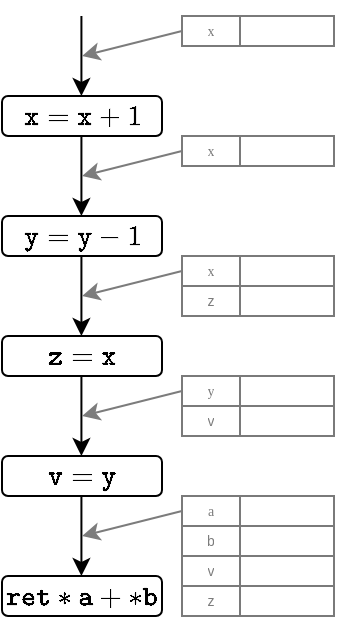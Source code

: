 <mxfile version="14.9.8" type="device"><diagram id="gXqvEYvIfMUXyQAqkQ-0" name="Page-1"><mxGraphModel dx="1178" dy="605" grid="1" gridSize="10" guides="1" tooltips="1" connect="1" arrows="1" fold="1" page="1" pageScale="1" pageWidth="827" pageHeight="1169" math="1" shadow="0"><root><mxCell id="0"/><mxCell id="1" parent="0"/><mxCell id="Z8V9XuOlsUOodl30CZaC-2" value="$$\mathtt{x} = \mathtt{x} + 1$$" style="rounded=1;whiteSpace=wrap;html=1;" vertex="1" parent="1"><mxGeometry x="280" y="160" width="80" height="20" as="geometry"/></mxCell><mxCell id="Z8V9XuOlsUOodl30CZaC-3" value="$$\mathtt{y} = \mathtt{y} - 1$$" style="rounded=1;whiteSpace=wrap;html=1;" vertex="1" parent="1"><mxGeometry x="280" y="220" width="80" height="20" as="geometry"/></mxCell><mxCell id="Z8V9XuOlsUOodl30CZaC-4" value="$$\mathtt{ret} * \mathtt{a} + * \mathtt{b}$$" style="rounded=1;whiteSpace=wrap;html=1;" vertex="1" parent="1"><mxGeometry x="280" y="400" width="80" height="20" as="geometry"/></mxCell><mxCell id="Z8V9XuOlsUOodl30CZaC-5" value="$$\mathtt{v} = \mathtt{y}$$" style="rounded=1;whiteSpace=wrap;html=1;" vertex="1" parent="1"><mxGeometry x="280" y="340" width="80" height="20" as="geometry"/></mxCell><mxCell id="Z8V9XuOlsUOodl30CZaC-6" value="$$\mathtt{z} = \mathtt{x}$$" style="rounded=1;whiteSpace=wrap;html=1;" vertex="1" parent="1"><mxGeometry x="280" y="280" width="80" height="20" as="geometry"/></mxCell><mxCell id="Z8V9XuOlsUOodl30CZaC-12" value="" style="endArrow=classic;html=1;" edge="1" parent="1"><mxGeometry width="50" height="50" relative="1" as="geometry"><mxPoint x="319.71" y="240" as="sourcePoint"/><mxPoint x="319.71" y="280" as="targetPoint"/></mxGeometry></mxCell><mxCell id="Z8V9XuOlsUOodl30CZaC-13" value="" style="endArrow=classic;html=1;" edge="1" parent="1"><mxGeometry width="50" height="50" relative="1" as="geometry"><mxPoint x="319.71" y="300" as="sourcePoint"/><mxPoint x="319.71" y="340" as="targetPoint"/></mxGeometry></mxCell><mxCell id="Z8V9XuOlsUOodl30CZaC-14" value="" style="endArrow=classic;html=1;" edge="1" parent="1"><mxGeometry width="50" height="50" relative="1" as="geometry"><mxPoint x="319.71" y="180" as="sourcePoint"/><mxPoint x="319.71" y="220" as="targetPoint"/></mxGeometry></mxCell><mxCell id="Z8V9XuOlsUOodl30CZaC-15" value="" style="endArrow=classic;html=1;" edge="1" parent="1"><mxGeometry width="50" height="50" relative="1" as="geometry"><mxPoint x="319.71" y="360" as="sourcePoint"/><mxPoint x="319.71" y="400" as="targetPoint"/></mxGeometry></mxCell><mxCell id="Z8V9XuOlsUOodl30CZaC-16" value="" style="endArrow=classic;html=1;strokeWidth=1;" edge="1" parent="1"><mxGeometry width="50" height="50" relative="1" as="geometry"><mxPoint x="319.71" y="120" as="sourcePoint"/><mxPoint x="319.71" y="160" as="targetPoint"/></mxGeometry></mxCell><mxCell id="Z8V9XuOlsUOodl30CZaC-30" value="" style="shape=table;startSize=0;container=1;collapsible=0;childLayout=tableLayout;fixedRows=0;verticalAlign=bottom;fontSize=9;arcSize=15;labelPosition=center;verticalLabelPosition=top;align=center;horizontal=1;whiteSpace=wrap;html=1;strokeColor=#7A7A7A;fillColor=#FFFFFF;" vertex="1" parent="1"><mxGeometry x="370" y="300" width="76" height="30" as="geometry"/></mxCell><mxCell id="Z8V9XuOlsUOodl30CZaC-31" value="" style="shape=partialRectangle;html=1;whiteSpace=wrap;collapsible=0;dropTarget=0;pointerEvents=0;fillColor=none;top=0;left=0;bottom=0;right=0;points=[[0,0.5],[1,0.5]];portConstraint=eastwest;" vertex="1" parent="Z8V9XuOlsUOodl30CZaC-30"><mxGeometry width="76" height="15" as="geometry"/></mxCell><mxCell id="Z8V9XuOlsUOodl30CZaC-32" value="&lt;font style=&quot;font-size: 7px&quot; color=&quot;#7a7a7a&quot;&gt;y&lt;/font&gt;" style="shape=partialRectangle;html=1;whiteSpace=wrap;connectable=0;top=0;left=0;bottom=0;right=0;overflow=hidden;pointerEvents=1;verticalAlign=middle;horizontal=1;fontSize=7;labelPosition=center;verticalLabelPosition=middle;align=center;fontFamily=Verdana;fillColor=none;" vertex="1" parent="Z8V9XuOlsUOodl30CZaC-31"><mxGeometry width="29" height="15" as="geometry"/></mxCell><mxCell id="Z8V9XuOlsUOodl30CZaC-33" value="" style="shape=partialRectangle;html=1;whiteSpace=wrap;connectable=0;top=0;left=0;bottom=0;right=0;overflow=hidden;pointerEvents=1;fillColor=none;" vertex="1" parent="Z8V9XuOlsUOodl30CZaC-31"><mxGeometry x="29" width="47" height="15" as="geometry"/></mxCell><mxCell id="Z8V9XuOlsUOodl30CZaC-35" value="" style="shape=partialRectangle;html=1;whiteSpace=wrap;collapsible=0;dropTarget=0;pointerEvents=0;fillColor=none;top=0;left=0;bottom=0;right=0;points=[[0,0.5],[1,0.5]];portConstraint=eastwest;" vertex="1" parent="Z8V9XuOlsUOodl30CZaC-30"><mxGeometry y="15" width="76" height="15" as="geometry"/></mxCell><mxCell id="Z8V9XuOlsUOodl30CZaC-36" value="&lt;font color=&quot;#7c7c7c&quot;&gt;v&lt;/font&gt;" style="shape=partialRectangle;html=1;whiteSpace=wrap;connectable=0;fillColor=none;top=0;left=0;bottom=0;right=0;overflow=hidden;pointerEvents=1;fontSize=7;" vertex="1" parent="Z8V9XuOlsUOodl30CZaC-35"><mxGeometry width="29" height="15" as="geometry"/></mxCell><mxCell id="Z8V9XuOlsUOodl30CZaC-37" value="" style="shape=partialRectangle;html=1;whiteSpace=wrap;connectable=0;fillColor=none;top=0;left=0;bottom=0;right=0;overflow=hidden;pointerEvents=1;" vertex="1" parent="Z8V9XuOlsUOodl30CZaC-35"><mxGeometry x="29" width="47" height="15" as="geometry"/></mxCell><mxCell id="Z8V9XuOlsUOodl30CZaC-137" value="" style="shape=table;startSize=0;container=1;collapsible=0;childLayout=tableLayout;fixedRows=0;verticalAlign=bottom;fontSize=9;arcSize=15;labelPosition=center;verticalLabelPosition=top;align=center;horizontal=1;whiteSpace=wrap;html=1;strokeColor=#7A7A7A;fillColor=#FFFFFF;" vertex="1" parent="1"><mxGeometry x="370" y="240" width="76" height="30" as="geometry"/></mxCell><mxCell id="Z8V9XuOlsUOodl30CZaC-138" value="" style="shape=partialRectangle;html=1;whiteSpace=wrap;collapsible=0;dropTarget=0;pointerEvents=0;fillColor=none;top=0;left=0;bottom=0;right=0;points=[[0,0.5],[1,0.5]];portConstraint=eastwest;" vertex="1" parent="Z8V9XuOlsUOodl30CZaC-137"><mxGeometry width="76" height="15" as="geometry"/></mxCell><mxCell id="Z8V9XuOlsUOodl30CZaC-139" value="&lt;font style=&quot;font-size: 7px&quot; color=&quot;#7a7a7a&quot;&gt;x&lt;/font&gt;" style="shape=partialRectangle;html=1;whiteSpace=wrap;connectable=0;top=0;left=0;bottom=0;right=0;overflow=hidden;pointerEvents=1;verticalAlign=middle;horizontal=1;fontSize=7;labelPosition=center;verticalLabelPosition=middle;align=center;fontFamily=Verdana;fillColor=none;" vertex="1" parent="Z8V9XuOlsUOodl30CZaC-138"><mxGeometry width="29" height="15" as="geometry"/></mxCell><mxCell id="Z8V9XuOlsUOodl30CZaC-140" value="" style="shape=partialRectangle;html=1;whiteSpace=wrap;connectable=0;top=0;left=0;bottom=0;right=0;overflow=hidden;pointerEvents=1;fillColor=none;" vertex="1" parent="Z8V9XuOlsUOodl30CZaC-138"><mxGeometry x="29" width="47" height="15" as="geometry"/></mxCell><mxCell id="Z8V9XuOlsUOodl30CZaC-141" value="" style="shape=partialRectangle;html=1;whiteSpace=wrap;collapsible=0;dropTarget=0;pointerEvents=0;fillColor=none;top=0;left=0;bottom=0;right=0;points=[[0,0.5],[1,0.5]];portConstraint=eastwest;" vertex="1" parent="Z8V9XuOlsUOodl30CZaC-137"><mxGeometry y="15" width="76" height="15" as="geometry"/></mxCell><mxCell id="Z8V9XuOlsUOodl30CZaC-142" value="&lt;font color=&quot;#7c7c7c&quot;&gt;z&lt;/font&gt;" style="shape=partialRectangle;html=1;whiteSpace=wrap;connectable=0;fillColor=none;top=0;left=0;bottom=0;right=0;overflow=hidden;pointerEvents=1;fontSize=7;" vertex="1" parent="Z8V9XuOlsUOodl30CZaC-141"><mxGeometry width="29" height="15" as="geometry"/></mxCell><mxCell id="Z8V9XuOlsUOodl30CZaC-143" value="" style="shape=partialRectangle;html=1;whiteSpace=wrap;connectable=0;fillColor=none;top=0;left=0;bottom=0;right=0;overflow=hidden;pointerEvents=1;" vertex="1" parent="Z8V9XuOlsUOodl30CZaC-141"><mxGeometry x="29" width="47" height="15" as="geometry"/></mxCell><mxCell id="Z8V9XuOlsUOodl30CZaC-144" value="" style="shape=table;startSize=0;container=1;collapsible=0;childLayout=tableLayout;fixedRows=0;verticalAlign=bottom;fontSize=9;arcSize=15;labelPosition=center;verticalLabelPosition=top;align=center;horizontal=1;whiteSpace=wrap;html=1;strokeColor=#7A7A7A;fillColor=#FFFFFF;" vertex="1" parent="1"><mxGeometry x="370" y="120" width="76" height="15" as="geometry"/></mxCell><mxCell id="Z8V9XuOlsUOodl30CZaC-145" value="" style="shape=partialRectangle;html=1;whiteSpace=wrap;collapsible=0;dropTarget=0;pointerEvents=0;fillColor=none;top=0;left=0;bottom=0;right=0;points=[[0,0.5],[1,0.5]];portConstraint=eastwest;" vertex="1" parent="Z8V9XuOlsUOodl30CZaC-144"><mxGeometry width="76" height="15" as="geometry"/></mxCell><mxCell id="Z8V9XuOlsUOodl30CZaC-146" value="&lt;font style=&quot;font-size: 7px&quot; color=&quot;#7a7a7a&quot;&gt;x&lt;/font&gt;" style="shape=partialRectangle;html=1;whiteSpace=wrap;connectable=0;top=0;left=0;bottom=0;right=0;overflow=hidden;pointerEvents=1;verticalAlign=middle;horizontal=1;fontSize=7;labelPosition=center;verticalLabelPosition=middle;align=center;fontFamily=Verdana;fillColor=none;" vertex="1" parent="Z8V9XuOlsUOodl30CZaC-145"><mxGeometry width="29" height="15" as="geometry"/></mxCell><mxCell id="Z8V9XuOlsUOodl30CZaC-147" value="" style="shape=partialRectangle;html=1;whiteSpace=wrap;connectable=0;top=0;left=0;bottom=0;right=0;overflow=hidden;pointerEvents=1;fillColor=none;" vertex="1" parent="Z8V9XuOlsUOodl30CZaC-145"><mxGeometry x="29" width="47" height="15" as="geometry"/></mxCell><mxCell id="Z8V9XuOlsUOodl30CZaC-158" value="" style="shape=table;startSize=0;container=1;collapsible=0;childLayout=tableLayout;fixedRows=0;verticalAlign=bottom;fontSize=9;arcSize=15;labelPosition=center;verticalLabelPosition=top;align=center;horizontal=1;whiteSpace=wrap;html=1;strokeColor=#7A7A7A;fillColor=#FFFFFF;" vertex="1" parent="1"><mxGeometry x="370" y="180" width="76" height="15" as="geometry"/></mxCell><mxCell id="Z8V9XuOlsUOodl30CZaC-159" value="" style="shape=partialRectangle;html=1;whiteSpace=wrap;collapsible=0;dropTarget=0;pointerEvents=0;fillColor=none;top=0;left=0;bottom=0;right=0;points=[[0,0.5],[1,0.5]];portConstraint=eastwest;" vertex="1" parent="Z8V9XuOlsUOodl30CZaC-158"><mxGeometry width="76" height="15" as="geometry"/></mxCell><mxCell id="Z8V9XuOlsUOodl30CZaC-160" value="&lt;font style=&quot;font-size: 7px&quot; color=&quot;#7a7a7a&quot;&gt;x&lt;/font&gt;" style="shape=partialRectangle;html=1;whiteSpace=wrap;connectable=0;top=0;left=0;bottom=0;right=0;overflow=hidden;pointerEvents=1;verticalAlign=middle;horizontal=1;fontSize=7;labelPosition=center;verticalLabelPosition=middle;align=center;fontFamily=Verdana;fillColor=none;" vertex="1" parent="Z8V9XuOlsUOodl30CZaC-159"><mxGeometry width="29" height="15" as="geometry"/></mxCell><mxCell id="Z8V9XuOlsUOodl30CZaC-161" value="" style="shape=partialRectangle;html=1;whiteSpace=wrap;connectable=0;top=0;left=0;bottom=0;right=0;overflow=hidden;pointerEvents=1;fillColor=none;" vertex="1" parent="Z8V9XuOlsUOodl30CZaC-159"><mxGeometry x="29" width="47" height="15" as="geometry"/></mxCell><mxCell id="Z8V9XuOlsUOodl30CZaC-166" value="" style="shape=table;startSize=0;container=1;collapsible=0;childLayout=tableLayout;fixedRows=0;verticalAlign=bottom;fontSize=9;arcSize=15;labelPosition=center;verticalLabelPosition=top;align=center;horizontal=1;whiteSpace=wrap;html=1;strokeColor=#7A7A7A;fillColor=#FFFFFF;" vertex="1" parent="1"><mxGeometry x="370" y="360" width="76" height="60" as="geometry"/></mxCell><mxCell id="Z8V9XuOlsUOodl30CZaC-167" value="" style="shape=partialRectangle;html=1;whiteSpace=wrap;collapsible=0;dropTarget=0;pointerEvents=0;fillColor=none;top=0;left=0;bottom=0;right=0;points=[[0,0.5],[1,0.5]];portConstraint=eastwest;" vertex="1" parent="Z8V9XuOlsUOodl30CZaC-166"><mxGeometry width="76" height="15" as="geometry"/></mxCell><mxCell id="Z8V9XuOlsUOodl30CZaC-168" value="&lt;font style=&quot;font-size: 7px&quot; color=&quot;#7a7a7a&quot;&gt;a&lt;/font&gt;" style="shape=partialRectangle;html=1;whiteSpace=wrap;connectable=0;top=0;left=0;bottom=0;right=0;overflow=hidden;pointerEvents=1;verticalAlign=middle;horizontal=1;fontSize=7;labelPosition=center;verticalLabelPosition=middle;align=center;fontFamily=Verdana;fillColor=none;" vertex="1" parent="Z8V9XuOlsUOodl30CZaC-167"><mxGeometry width="29" height="15" as="geometry"/></mxCell><mxCell id="Z8V9XuOlsUOodl30CZaC-169" value="" style="shape=partialRectangle;html=1;whiteSpace=wrap;connectable=0;top=0;left=0;bottom=0;right=0;overflow=hidden;pointerEvents=1;fillColor=none;" vertex="1" parent="Z8V9XuOlsUOodl30CZaC-167"><mxGeometry x="29" width="47" height="15" as="geometry"/></mxCell><mxCell id="Z8V9XuOlsUOodl30CZaC-170" value="" style="shape=partialRectangle;html=1;whiteSpace=wrap;collapsible=0;dropTarget=0;pointerEvents=0;fillColor=none;top=0;left=0;bottom=0;right=0;points=[[0,0.5],[1,0.5]];portConstraint=eastwest;" vertex="1" parent="Z8V9XuOlsUOodl30CZaC-166"><mxGeometry y="15" width="76" height="15" as="geometry"/></mxCell><mxCell id="Z8V9XuOlsUOodl30CZaC-171" value="&lt;font color=&quot;#7c7c7c&quot;&gt;b&lt;/font&gt;" style="shape=partialRectangle;html=1;whiteSpace=wrap;connectable=0;fillColor=none;top=0;left=0;bottom=0;right=0;overflow=hidden;pointerEvents=1;fontSize=7;" vertex="1" parent="Z8V9XuOlsUOodl30CZaC-170"><mxGeometry width="29" height="15" as="geometry"/></mxCell><mxCell id="Z8V9XuOlsUOodl30CZaC-172" value="" style="shape=partialRectangle;html=1;whiteSpace=wrap;connectable=0;fillColor=none;top=0;left=0;bottom=0;right=0;overflow=hidden;pointerEvents=1;" vertex="1" parent="Z8V9XuOlsUOodl30CZaC-170"><mxGeometry x="29" width="47" height="15" as="geometry"/></mxCell><mxCell id="Z8V9XuOlsUOodl30CZaC-173" style="shape=partialRectangle;html=1;whiteSpace=wrap;collapsible=0;dropTarget=0;pointerEvents=0;fillColor=none;top=0;left=0;bottom=0;right=0;points=[[0,0.5],[1,0.5]];portConstraint=eastwest;" vertex="1" parent="Z8V9XuOlsUOodl30CZaC-166"><mxGeometry y="30" width="76" height="15" as="geometry"/></mxCell><mxCell id="Z8V9XuOlsUOodl30CZaC-174" value="&lt;font color=&quot;#7c7c7c&quot;&gt;v&lt;/font&gt;" style="shape=partialRectangle;html=1;whiteSpace=wrap;connectable=0;fillColor=none;top=0;left=0;bottom=0;right=0;overflow=hidden;pointerEvents=1;fontSize=7;" vertex="1" parent="Z8V9XuOlsUOodl30CZaC-173"><mxGeometry width="29" height="15" as="geometry"/></mxCell><mxCell id="Z8V9XuOlsUOodl30CZaC-175" style="shape=partialRectangle;html=1;whiteSpace=wrap;connectable=0;fillColor=none;top=0;left=0;bottom=0;right=0;overflow=hidden;pointerEvents=1;" vertex="1" parent="Z8V9XuOlsUOodl30CZaC-173"><mxGeometry x="29" width="47" height="15" as="geometry"/></mxCell><mxCell id="Z8V9XuOlsUOodl30CZaC-176" style="shape=partialRectangle;html=1;whiteSpace=wrap;collapsible=0;dropTarget=0;pointerEvents=0;fillColor=none;top=0;left=0;bottom=0;right=0;points=[[0,0.5],[1,0.5]];portConstraint=eastwest;" vertex="1" parent="Z8V9XuOlsUOodl30CZaC-166"><mxGeometry y="45" width="76" height="15" as="geometry"/></mxCell><mxCell id="Z8V9XuOlsUOodl30CZaC-177" value="&lt;font color=&quot;#7c7c7c&quot;&gt;z&lt;/font&gt;" style="shape=partialRectangle;html=1;whiteSpace=wrap;connectable=0;fillColor=none;top=0;left=0;bottom=0;right=0;overflow=hidden;pointerEvents=1;fontSize=7;" vertex="1" parent="Z8V9XuOlsUOodl30CZaC-176"><mxGeometry width="29" height="15" as="geometry"/></mxCell><mxCell id="Z8V9XuOlsUOodl30CZaC-178" style="shape=partialRectangle;html=1;whiteSpace=wrap;connectable=0;fillColor=none;top=0;left=0;bottom=0;right=0;overflow=hidden;pointerEvents=1;" vertex="1" parent="Z8V9XuOlsUOodl30CZaC-176"><mxGeometry x="29" width="47" height="15" as="geometry"/></mxCell><mxCell id="Z8V9XuOlsUOodl30CZaC-179" value="" style="endArrow=classic;html=1;fontFamily=Helvetica;fontSize=7;strokeColor=#7c7c7c;strokeWidth=1;exitX=0;exitY=0.5;exitDx=0;exitDy=0;" edge="1" parent="1" source="Z8V9XuOlsUOodl30CZaC-145"><mxGeometry width="50" height="50" relative="1" as="geometry"><mxPoint x="520" y="195" as="sourcePoint"/><mxPoint x="320" y="140" as="targetPoint"/></mxGeometry></mxCell><mxCell id="Z8V9XuOlsUOodl30CZaC-180" value="" style="endArrow=classic;html=1;fontFamily=Helvetica;fontSize=7;strokeColor=#7c7c7c;strokeWidth=1;exitX=0;exitY=0.5;exitDx=0;exitDy=0;" edge="1" parent="1" source="Z8V9XuOlsUOodl30CZaC-31"><mxGeometry width="50" height="50" relative="1" as="geometry"><mxPoint x="380" y="137.5" as="sourcePoint"/><mxPoint x="320" y="320" as="targetPoint"/></mxGeometry></mxCell><mxCell id="Z8V9XuOlsUOodl30CZaC-181" value="" style="endArrow=classic;html=1;fontFamily=Helvetica;fontSize=7;strokeColor=#7c7c7c;strokeWidth=1;exitX=0;exitY=0.5;exitDx=0;exitDy=0;" edge="1" parent="1" source="Z8V9XuOlsUOodl30CZaC-138"><mxGeometry width="50" height="50" relative="1" as="geometry"><mxPoint x="390" y="147.5" as="sourcePoint"/><mxPoint x="320" y="260" as="targetPoint"/></mxGeometry></mxCell><mxCell id="Z8V9XuOlsUOodl30CZaC-182" value="" style="endArrow=classic;html=1;fontFamily=Helvetica;fontSize=7;strokeColor=#7c7c7c;strokeWidth=1;exitX=0;exitY=0.5;exitDx=0;exitDy=0;" edge="1" parent="1" source="Z8V9XuOlsUOodl30CZaC-159"><mxGeometry width="50" height="50" relative="1" as="geometry"><mxPoint x="370" y="182.5" as="sourcePoint"/><mxPoint x="320" y="200" as="targetPoint"/></mxGeometry></mxCell><mxCell id="Z8V9XuOlsUOodl30CZaC-183" value="" style="endArrow=classic;html=1;fontFamily=Helvetica;fontSize=7;strokeColor=#7c7c7c;strokeWidth=1;exitX=0;exitY=0.5;exitDx=0;exitDy=0;" edge="1" parent="1" source="Z8V9XuOlsUOodl30CZaC-167"><mxGeometry width="50" height="50" relative="1" as="geometry"><mxPoint x="410" y="167.5" as="sourcePoint"/><mxPoint x="320" y="380" as="targetPoint"/></mxGeometry></mxCell></root></mxGraphModel></diagram></mxfile>